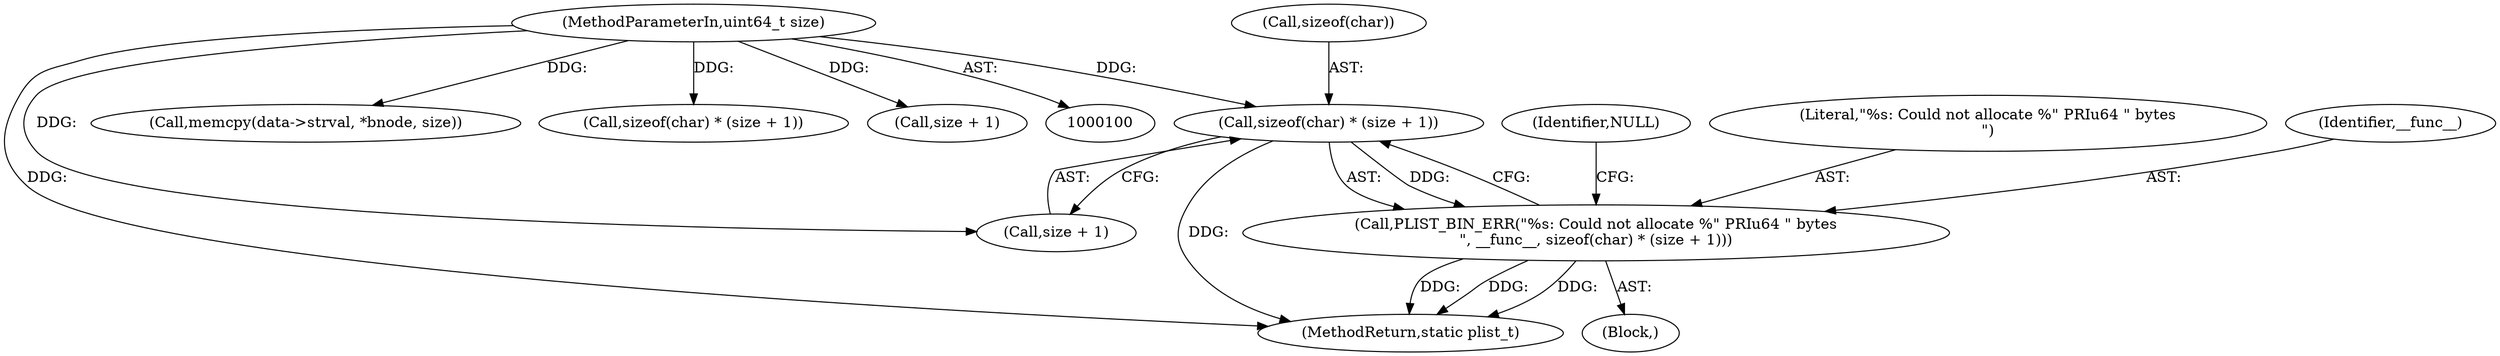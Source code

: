 digraph "0_libplist_fbd8494d5e4e46bf2e90cb6116903e404374fb56@API" {
"1000137" [label="(Call,sizeof(char) * (size + 1))"];
"1000102" [label="(MethodParameterIn,uint64_t size)"];
"1000134" [label="(Call,PLIST_BIN_ERR(\"%s: Could not allocate %\" PRIu64 \" bytes\n\", __func__, sizeof(char) * (size + 1)))"];
"1000144" [label="(Identifier,NULL)"];
"1000134" [label="(Call,PLIST_BIN_ERR(\"%s: Could not allocate %\" PRIu64 \" bytes\n\", __func__, sizeof(char) * (size + 1)))"];
"1000131" [label="(Block,)"];
"1000171" [label="(MethodReturn,static plist_t)"];
"1000140" [label="(Call,size + 1)"];
"1000145" [label="(Call,memcpy(data->strval, *bnode, size))"];
"1000120" [label="(Call,sizeof(char) * (size + 1))"];
"1000102" [label="(MethodParameterIn,uint64_t size)"];
"1000123" [label="(Call,size + 1)"];
"1000138" [label="(Call,sizeof(char))"];
"1000135" [label="(Literal,\"%s: Could not allocate %\" PRIu64 \" bytes\n\")"];
"1000137" [label="(Call,sizeof(char) * (size + 1))"];
"1000136" [label="(Identifier,__func__)"];
"1000137" -> "1000134"  [label="AST: "];
"1000137" -> "1000140"  [label="CFG: "];
"1000138" -> "1000137"  [label="AST: "];
"1000140" -> "1000137"  [label="AST: "];
"1000134" -> "1000137"  [label="CFG: "];
"1000137" -> "1000171"  [label="DDG: "];
"1000137" -> "1000134"  [label="DDG: "];
"1000102" -> "1000137"  [label="DDG: "];
"1000102" -> "1000100"  [label="AST: "];
"1000102" -> "1000171"  [label="DDG: "];
"1000102" -> "1000120"  [label="DDG: "];
"1000102" -> "1000123"  [label="DDG: "];
"1000102" -> "1000140"  [label="DDG: "];
"1000102" -> "1000145"  [label="DDG: "];
"1000134" -> "1000131"  [label="AST: "];
"1000135" -> "1000134"  [label="AST: "];
"1000136" -> "1000134"  [label="AST: "];
"1000144" -> "1000134"  [label="CFG: "];
"1000134" -> "1000171"  [label="DDG: "];
"1000134" -> "1000171"  [label="DDG: "];
"1000134" -> "1000171"  [label="DDG: "];
}
